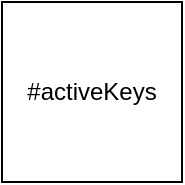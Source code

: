 <mxfile>
    <diagram id="lmL0ZQW0tB1bLwi2YEN8" name="Page-1">
        <mxGraphModel dx="236" dy="713" grid="1" gridSize="10" guides="1" tooltips="1" connect="1" arrows="1" fold="1" page="1" pageScale="1" pageWidth="827" pageHeight="1169" math="0" shadow="0">
            <root>
                <mxCell id="0"/>
                <mxCell id="1" parent="0"/>
                <mxCell id="2" value="#activeKeys" style="whiteSpace=wrap;html=1;aspect=fixed;container=1;" vertex="1" parent="1">
                    <mxGeometry x="600" y="80" width="90" height="90" as="geometry"/>
                </mxCell>
            </root>
        </mxGraphModel>
    </diagram>
</mxfile>